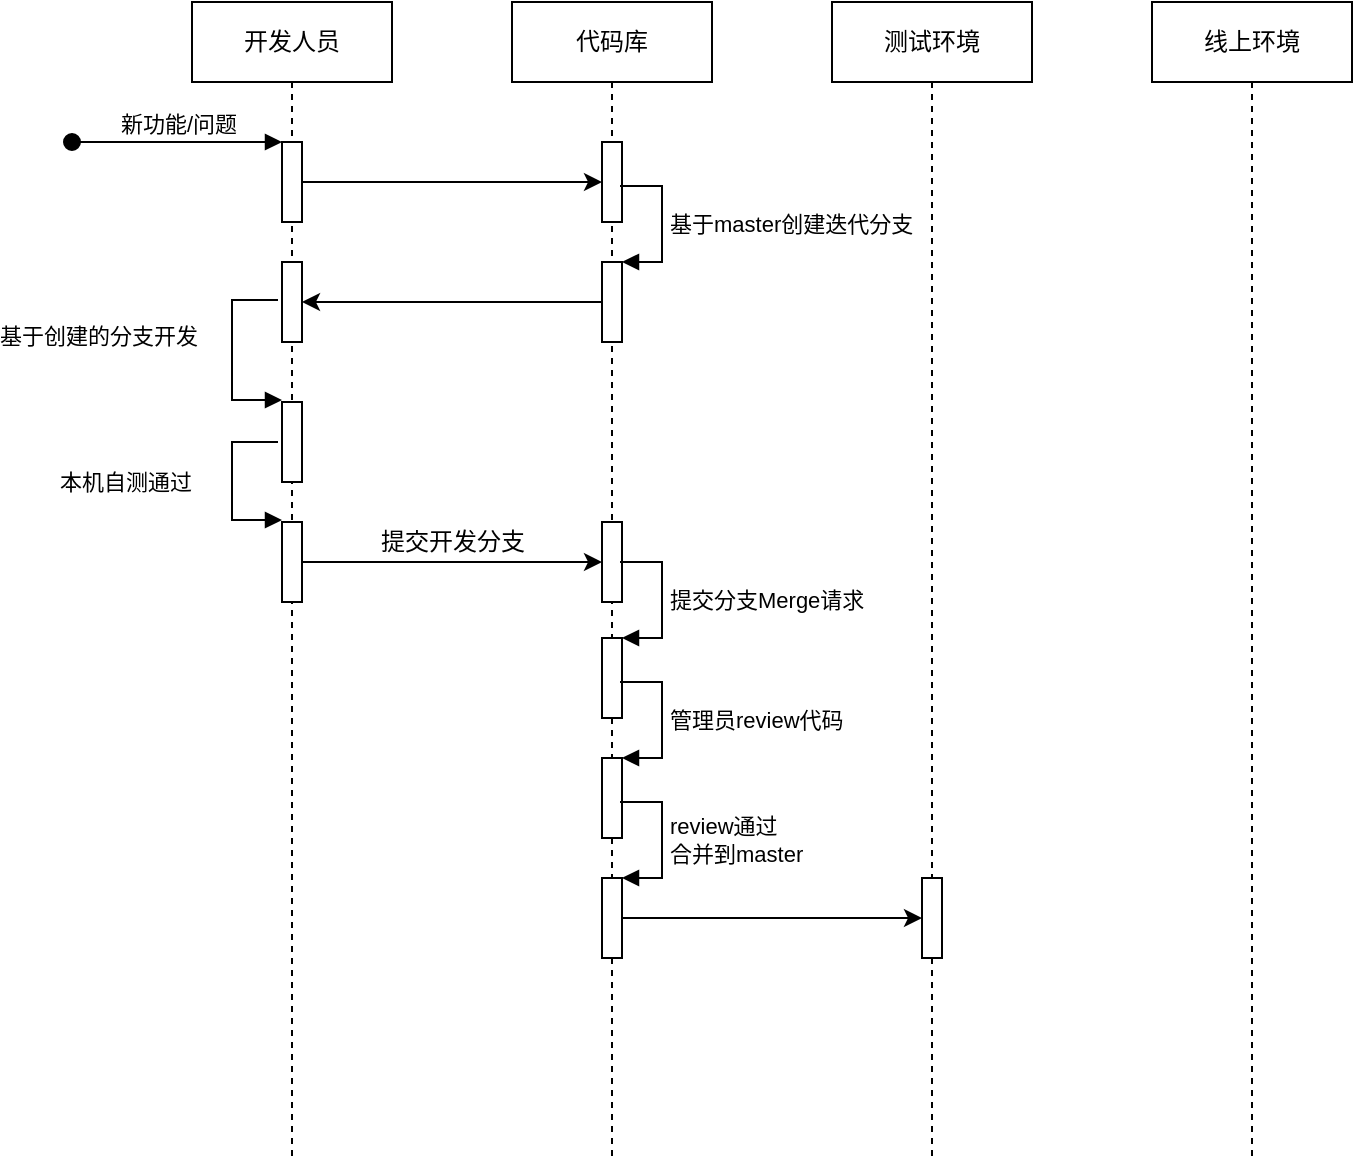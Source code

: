 <mxfile version="12.9.7" type="github">
  <diagram id="9kq6zoJX0rj1PIkXjqYG" name="第 1 页">
    <mxGraphModel dx="1186" dy="614" grid="1" gridSize="10" guides="1" tooltips="1" connect="1" arrows="1" fold="1" page="1" pageScale="1" pageWidth="3300" pageHeight="4681" math="0" shadow="0">
      <root>
        <mxCell id="0" />
        <mxCell id="1" parent="0" />
        <mxCell id="2lvI47gKS-zeJH3E8dDC-2" value="开发人员" style="shape=umlLifeline;perimeter=lifelinePerimeter;whiteSpace=wrap;html=1;container=1;collapsible=0;recursiveResize=0;outlineConnect=0;" vertex="1" parent="1">
          <mxGeometry x="360" y="80" width="100" height="580" as="geometry" />
        </mxCell>
        <mxCell id="2lvI47gKS-zeJH3E8dDC-12" value="" style="html=1;points=[];perimeter=orthogonalPerimeter;" vertex="1" parent="2lvI47gKS-zeJH3E8dDC-2">
          <mxGeometry x="45" y="70" width="10" height="40" as="geometry" />
        </mxCell>
        <mxCell id="2lvI47gKS-zeJH3E8dDC-13" value="新功能/问题" style="html=1;verticalAlign=bottom;startArrow=oval;endArrow=block;startSize=8;" edge="1" target="2lvI47gKS-zeJH3E8dDC-12" parent="2lvI47gKS-zeJH3E8dDC-2">
          <mxGeometry relative="1" as="geometry">
            <mxPoint x="-60" y="70" as="sourcePoint" />
          </mxGeometry>
        </mxCell>
        <mxCell id="2lvI47gKS-zeJH3E8dDC-18" value="" style="html=1;points=[];perimeter=orthogonalPerimeter;" vertex="1" parent="2lvI47gKS-zeJH3E8dDC-2">
          <mxGeometry x="45" y="130" width="10" height="40" as="geometry" />
        </mxCell>
        <mxCell id="2lvI47gKS-zeJH3E8dDC-20" value="" style="html=1;points=[];perimeter=orthogonalPerimeter;" vertex="1" parent="2lvI47gKS-zeJH3E8dDC-2">
          <mxGeometry x="45" y="200" width="10" height="40" as="geometry" />
        </mxCell>
        <mxCell id="2lvI47gKS-zeJH3E8dDC-21" value="基于创建的分支开发" style="edgeStyle=orthogonalEdgeStyle;html=1;align=left;spacingLeft=2;endArrow=block;rounded=0;entryX=0;entryY=-0.025;exitX=-0.2;exitY=0.475;exitDx=0;exitDy=0;exitPerimeter=0;entryDx=0;entryDy=0;entryPerimeter=0;" edge="1" target="2lvI47gKS-zeJH3E8dDC-20" parent="2lvI47gKS-zeJH3E8dDC-2" source="2lvI47gKS-zeJH3E8dDC-18">
          <mxGeometry x="-0.359" y="120" relative="1" as="geometry">
            <mxPoint x="50" y="190" as="sourcePoint" />
            <Array as="points">
              <mxPoint x="20" y="149" />
              <mxPoint x="20" y="199" />
            </Array>
            <mxPoint x="-240" y="9" as="offset" />
          </mxGeometry>
        </mxCell>
        <mxCell id="2lvI47gKS-zeJH3E8dDC-22" value="" style="html=1;points=[];perimeter=orthogonalPerimeter;" vertex="1" parent="2lvI47gKS-zeJH3E8dDC-2">
          <mxGeometry x="45" y="260" width="10" height="40" as="geometry" />
        </mxCell>
        <mxCell id="2lvI47gKS-zeJH3E8dDC-23" value="本机自测通过" style="edgeStyle=orthogonalEdgeStyle;html=1;align=left;spacingLeft=2;endArrow=block;rounded=0;entryX=0;entryY=-0.025;exitX=-0.2;exitY=0.475;exitDx=0;exitDy=0;exitPerimeter=0;entryDx=0;entryDy=0;entryPerimeter=0;" edge="1" parent="2lvI47gKS-zeJH3E8dDC-2" target="2lvI47gKS-zeJH3E8dDC-22">
          <mxGeometry x="0.425" y="92" relative="1" as="geometry">
            <mxPoint x="43" y="220" as="sourcePoint" />
            <Array as="points">
              <mxPoint x="20" y="220" />
              <mxPoint x="20" y="259" />
            </Array>
            <mxPoint x="-90" y="73" as="offset" />
          </mxGeometry>
        </mxCell>
        <mxCell id="2lvI47gKS-zeJH3E8dDC-3" value="代码库" style="shape=umlLifeline;perimeter=lifelinePerimeter;whiteSpace=wrap;html=1;container=1;collapsible=0;recursiveResize=0;outlineConnect=0;" vertex="1" parent="1">
          <mxGeometry x="520" y="80" width="100" height="580" as="geometry" />
        </mxCell>
        <mxCell id="2lvI47gKS-zeJH3E8dDC-14" value="" style="html=1;points=[];perimeter=orthogonalPerimeter;" vertex="1" parent="2lvI47gKS-zeJH3E8dDC-3">
          <mxGeometry x="45" y="70" width="10" height="40" as="geometry" />
        </mxCell>
        <mxCell id="2lvI47gKS-zeJH3E8dDC-16" value="" style="html=1;points=[];perimeter=orthogonalPerimeter;" vertex="1" parent="2lvI47gKS-zeJH3E8dDC-3">
          <mxGeometry x="45" y="130" width="10" height="40" as="geometry" />
        </mxCell>
        <mxCell id="2lvI47gKS-zeJH3E8dDC-17" value="基于master创建迭代分支" style="edgeStyle=orthogonalEdgeStyle;html=1;align=left;spacingLeft=2;endArrow=block;rounded=0;entryX=1;entryY=0;exitX=0.9;exitY=0.55;exitDx=0;exitDy=0;exitPerimeter=0;" edge="1" target="2lvI47gKS-zeJH3E8dDC-16" parent="2lvI47gKS-zeJH3E8dDC-3" source="2lvI47gKS-zeJH3E8dDC-14">
          <mxGeometry relative="1" as="geometry">
            <mxPoint x="50" y="110" as="sourcePoint" />
            <Array as="points">
              <mxPoint x="75" y="92" />
              <mxPoint x="75" y="130" />
            </Array>
          </mxGeometry>
        </mxCell>
        <mxCell id="2lvI47gKS-zeJH3E8dDC-24" value="" style="html=1;points=[];perimeter=orthogonalPerimeter;" vertex="1" parent="2lvI47gKS-zeJH3E8dDC-3">
          <mxGeometry x="45" y="260" width="10" height="40" as="geometry" />
        </mxCell>
        <mxCell id="2lvI47gKS-zeJH3E8dDC-27" value="" style="html=1;points=[];perimeter=orthogonalPerimeter;" vertex="1" parent="2lvI47gKS-zeJH3E8dDC-3">
          <mxGeometry x="45" y="318" width="10" height="40" as="geometry" />
        </mxCell>
        <mxCell id="2lvI47gKS-zeJH3E8dDC-28" value="提交分支Merge请求" style="edgeStyle=orthogonalEdgeStyle;html=1;align=left;spacingLeft=2;endArrow=block;rounded=0;entryX=1;entryY=0;exitX=0.9;exitY=0.55;exitDx=0;exitDy=0;exitPerimeter=0;" edge="1" parent="2lvI47gKS-zeJH3E8dDC-3" target="2lvI47gKS-zeJH3E8dDC-27">
          <mxGeometry relative="1" as="geometry">
            <mxPoint x="54" y="280" as="sourcePoint" />
            <Array as="points">
              <mxPoint x="75" y="280" />
              <mxPoint x="75" y="318" />
            </Array>
          </mxGeometry>
        </mxCell>
        <mxCell id="2lvI47gKS-zeJH3E8dDC-29" value="" style="html=1;points=[];perimeter=orthogonalPerimeter;" vertex="1" parent="2lvI47gKS-zeJH3E8dDC-3">
          <mxGeometry x="45" y="378" width="10" height="40" as="geometry" />
        </mxCell>
        <mxCell id="2lvI47gKS-zeJH3E8dDC-30" value="管理员review代码" style="edgeStyle=orthogonalEdgeStyle;html=1;align=left;spacingLeft=2;endArrow=block;rounded=0;entryX=1;entryY=0;exitX=0.9;exitY=0.55;exitDx=0;exitDy=0;exitPerimeter=0;" edge="1" parent="2lvI47gKS-zeJH3E8dDC-3" target="2lvI47gKS-zeJH3E8dDC-29">
          <mxGeometry relative="1" as="geometry">
            <mxPoint x="54" y="340" as="sourcePoint" />
            <Array as="points">
              <mxPoint x="75" y="340" />
              <mxPoint x="75" y="378" />
            </Array>
          </mxGeometry>
        </mxCell>
        <mxCell id="2lvI47gKS-zeJH3E8dDC-31" value="" style="html=1;points=[];perimeter=orthogonalPerimeter;" vertex="1" parent="2lvI47gKS-zeJH3E8dDC-3">
          <mxGeometry x="45" y="438" width="10" height="40" as="geometry" />
        </mxCell>
        <mxCell id="2lvI47gKS-zeJH3E8dDC-32" value="review通过&lt;br&gt;合并到master" style="edgeStyle=orthogonalEdgeStyle;html=1;align=left;spacingLeft=2;endArrow=block;rounded=0;entryX=1;entryY=0;exitX=0.9;exitY=0.55;exitDx=0;exitDy=0;exitPerimeter=0;" edge="1" parent="2lvI47gKS-zeJH3E8dDC-3" target="2lvI47gKS-zeJH3E8dDC-31">
          <mxGeometry relative="1" as="geometry">
            <mxPoint x="54" y="400" as="sourcePoint" />
            <Array as="points">
              <mxPoint x="75" y="400" />
              <mxPoint x="75" y="438" />
            </Array>
          </mxGeometry>
        </mxCell>
        <mxCell id="2lvI47gKS-zeJH3E8dDC-4" value="测试环境" style="shape=umlLifeline;perimeter=lifelinePerimeter;whiteSpace=wrap;html=1;container=1;collapsible=0;recursiveResize=0;outlineConnect=0;" vertex="1" parent="1">
          <mxGeometry x="680" y="80" width="100" height="580" as="geometry" />
        </mxCell>
        <mxCell id="2lvI47gKS-zeJH3E8dDC-33" value="" style="html=1;points=[];perimeter=orthogonalPerimeter;" vertex="1" parent="2lvI47gKS-zeJH3E8dDC-4">
          <mxGeometry x="45" y="438" width="10" height="40" as="geometry" />
        </mxCell>
        <mxCell id="2lvI47gKS-zeJH3E8dDC-5" value="线上环境" style="shape=umlLifeline;perimeter=lifelinePerimeter;whiteSpace=wrap;html=1;container=1;collapsible=0;recursiveResize=0;outlineConnect=0;" vertex="1" parent="1">
          <mxGeometry x="840" y="80" width="100" height="580" as="geometry" />
        </mxCell>
        <mxCell id="2lvI47gKS-zeJH3E8dDC-15" value="" style="edgeStyle=orthogonalEdgeStyle;rounded=0;orthogonalLoop=1;jettySize=auto;html=1;" edge="1" parent="1" source="2lvI47gKS-zeJH3E8dDC-12" target="2lvI47gKS-zeJH3E8dDC-14">
          <mxGeometry relative="1" as="geometry" />
        </mxCell>
        <mxCell id="2lvI47gKS-zeJH3E8dDC-19" value="" style="edgeStyle=orthogonalEdgeStyle;rounded=0;orthogonalLoop=1;jettySize=auto;html=1;" edge="1" parent="1" source="2lvI47gKS-zeJH3E8dDC-16" target="2lvI47gKS-zeJH3E8dDC-18">
          <mxGeometry relative="1" as="geometry" />
        </mxCell>
        <mxCell id="2lvI47gKS-zeJH3E8dDC-25" value="" style="edgeStyle=orthogonalEdgeStyle;rounded=0;orthogonalLoop=1;jettySize=auto;html=1;" edge="1" parent="1" source="2lvI47gKS-zeJH3E8dDC-22" target="2lvI47gKS-zeJH3E8dDC-24">
          <mxGeometry relative="1" as="geometry" />
        </mxCell>
        <mxCell id="2lvI47gKS-zeJH3E8dDC-26" value="提交开发分支" style="text;html=1;align=center;verticalAlign=middle;resizable=0;points=[];" vertex="1" connectable="0" parent="2lvI47gKS-zeJH3E8dDC-25">
          <mxGeometry x="-0.16" y="3" relative="1" as="geometry">
            <mxPoint x="12" y="-7" as="offset" />
          </mxGeometry>
        </mxCell>
        <mxCell id="2lvI47gKS-zeJH3E8dDC-34" value="" style="edgeStyle=orthogonalEdgeStyle;rounded=0;orthogonalLoop=1;jettySize=auto;html=1;" edge="1" parent="1" source="2lvI47gKS-zeJH3E8dDC-31" target="2lvI47gKS-zeJH3E8dDC-33">
          <mxGeometry relative="1" as="geometry" />
        </mxCell>
      </root>
    </mxGraphModel>
  </diagram>
</mxfile>
